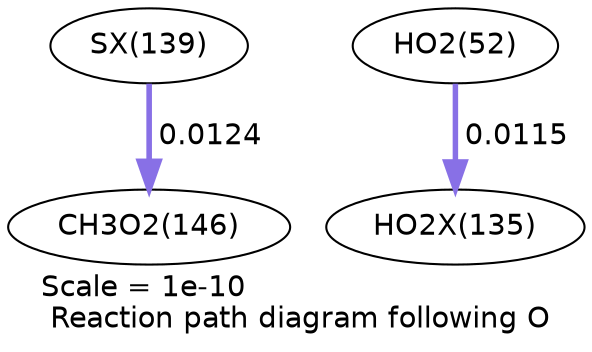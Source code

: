 digraph reaction_paths {
center=1;
s71 -> s33[fontname="Helvetica", penwidth=2.69, arrowsize=1.34, color="0.7, 0.512, 0.9"
, label=" 0.0124"];
s21 -> s69[fontname="Helvetica", penwidth=2.63, arrowsize=1.31, color="0.7, 0.511, 0.9"
, label=" 0.0115"];
s21 [ fontname="Helvetica", label="HO2(52)"];
s33 [ fontname="Helvetica", label="CH3O2(146)"];
s69 [ fontname="Helvetica", label="HO2X(135)"];
s71 [ fontname="Helvetica", label="SX(139)"];
 label = "Scale = 1e-10\l Reaction path diagram following O";
 fontname = "Helvetica";
}

